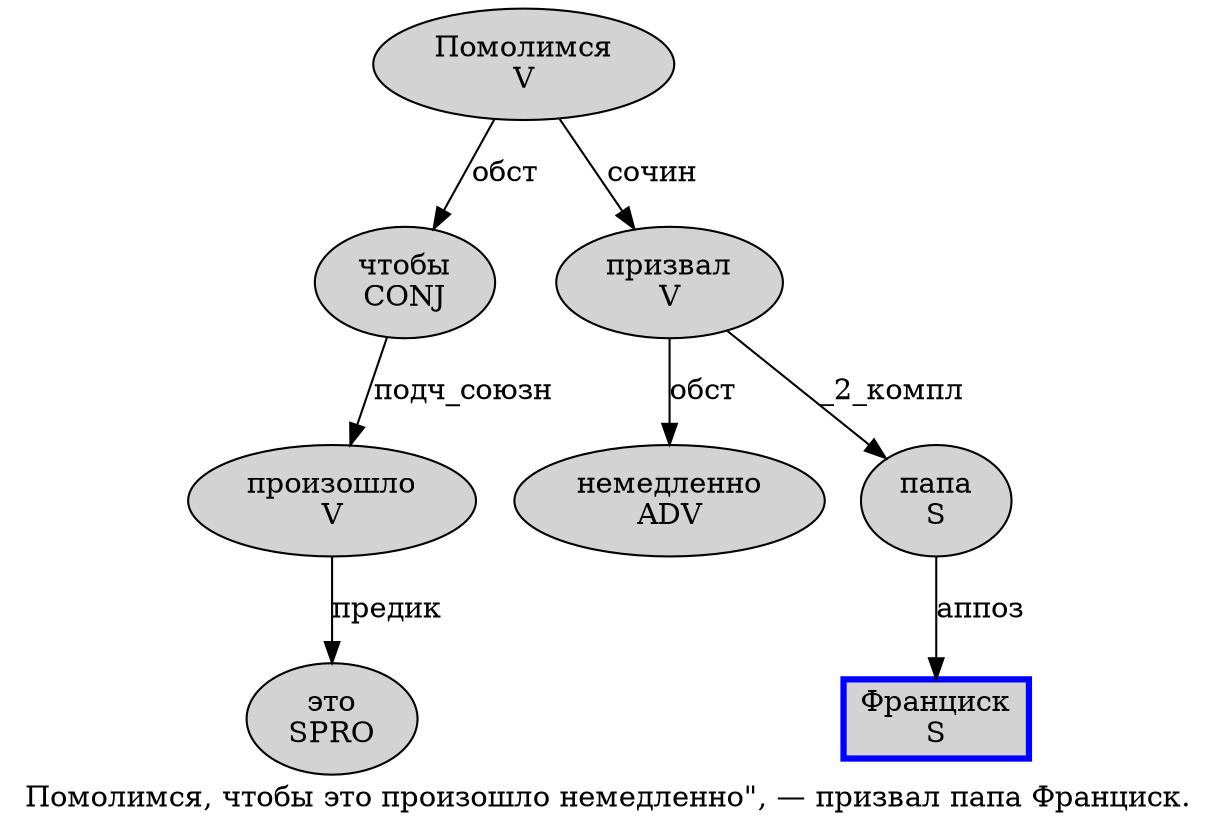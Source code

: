 digraph SENTENCE_889 {
	graph [label="Помолимся, чтобы это произошло немедленно\", — призвал папа Франциск."]
	node [style=filled]
		0 [label="Помолимся
V" color="" fillcolor=lightgray penwidth=1 shape=ellipse]
		2 [label="чтобы
CONJ" color="" fillcolor=lightgray penwidth=1 shape=ellipse]
		3 [label="это
SPRO" color="" fillcolor=lightgray penwidth=1 shape=ellipse]
		4 [label="произошло
V" color="" fillcolor=lightgray penwidth=1 shape=ellipse]
		5 [label="немедленно
ADV" color="" fillcolor=lightgray penwidth=1 shape=ellipse]
		9 [label="призвал
V" color="" fillcolor=lightgray penwidth=1 shape=ellipse]
		10 [label="папа
S" color="" fillcolor=lightgray penwidth=1 shape=ellipse]
		11 [label="Франциск
S" color=blue fillcolor=lightgray penwidth=3 shape=box]
			4 -> 3 [label="предик"]
			9 -> 5 [label="обст"]
			9 -> 10 [label="_2_компл"]
			2 -> 4 [label="подч_союзн"]
			0 -> 2 [label="обст"]
			0 -> 9 [label="сочин"]
			10 -> 11 [label="аппоз"]
}